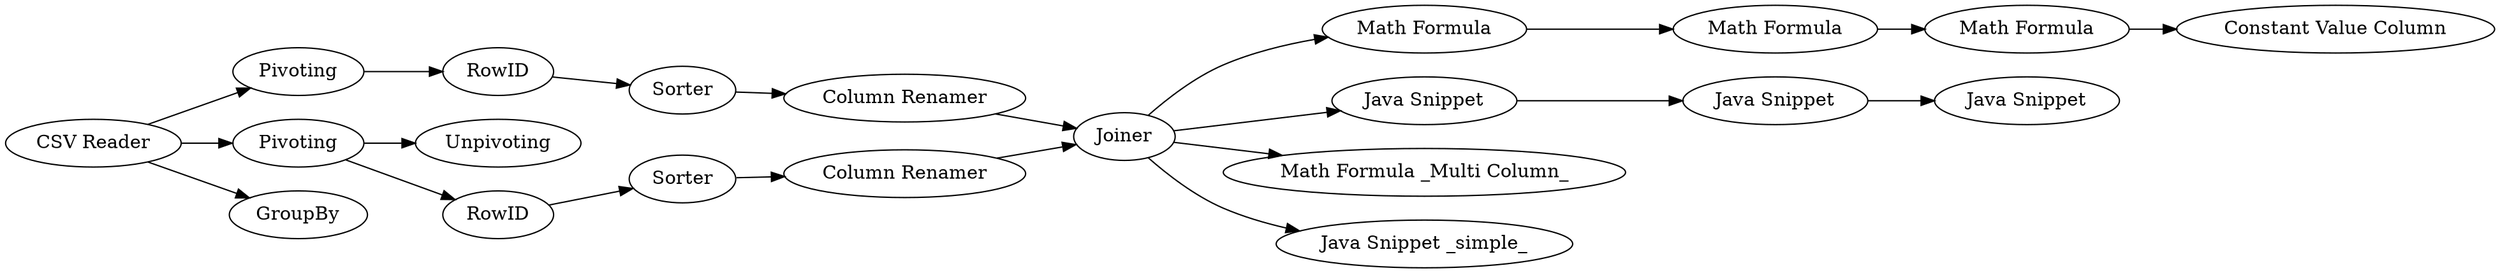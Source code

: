 digraph {
	"-7208536621601315997_36" [label="Column Renamer"]
	"-7208536621601315997_25" [label="Math Formula"]
	"-7208536621601315997_23" [label=Unpivoting]
	"-7208536621601315997_21" [label=RowID]
	"-7208536621601315997_24" [label="Constant Value Column"]
	"-7208536621601315997_28" [label="Java Snippet"]
	"-7208536621601315997_27" [label="Math Formula"]
	"-7208536621601315997_22" [label=RowID]
	"-7208536621601315997_20" [label=Pivoting]
	"-7208536621601315997_32" [label="Math Formula _Multi Column_"]
	"-7208536621601315997_16" [label=Sorter]
	"-7208536621601315997_17" [label=Sorter]
	"-7208536621601315997_30" [label="Java Snippet"]
	"-7208536621601315997_33" [label="CSV Reader"]
	"-7208536621601315997_31" [label="Java Snippet _simple_"]
	"-7208536621601315997_29" [label="Java Snippet"]
	"-7208536621601315997_34" [label=Joiner]
	"-7208536621601315997_35" [label="Column Renamer"]
	"-7208536621601315997_26" [label="Math Formula"]
	"-7208536621601315997_19" [label=Pivoting]
	"-7208536621601315997_3" [label=GroupBy]
	"-7208536621601315997_33" -> "-7208536621601315997_19"
	"-7208536621601315997_34" -> "-7208536621601315997_28"
	"-7208536621601315997_17" -> "-7208536621601315997_36"
	"-7208536621601315997_34" -> "-7208536621601315997_25"
	"-7208536621601315997_26" -> "-7208536621601315997_27"
	"-7208536621601315997_36" -> "-7208536621601315997_34"
	"-7208536621601315997_19" -> "-7208536621601315997_23"
	"-7208536621601315997_35" -> "-7208536621601315997_34"
	"-7208536621601315997_22" -> "-7208536621601315997_17"
	"-7208536621601315997_20" -> "-7208536621601315997_21"
	"-7208536621601315997_19" -> "-7208536621601315997_22"
	"-7208536621601315997_33" -> "-7208536621601315997_3"
	"-7208536621601315997_33" -> "-7208536621601315997_20"
	"-7208536621601315997_27" -> "-7208536621601315997_24"
	"-7208536621601315997_25" -> "-7208536621601315997_26"
	"-7208536621601315997_28" -> "-7208536621601315997_29"
	"-7208536621601315997_34" -> "-7208536621601315997_32"
	"-7208536621601315997_34" -> "-7208536621601315997_31"
	"-7208536621601315997_29" -> "-7208536621601315997_30"
	"-7208536621601315997_21" -> "-7208536621601315997_16"
	"-7208536621601315997_16" -> "-7208536621601315997_35"
	rankdir=LR
}
